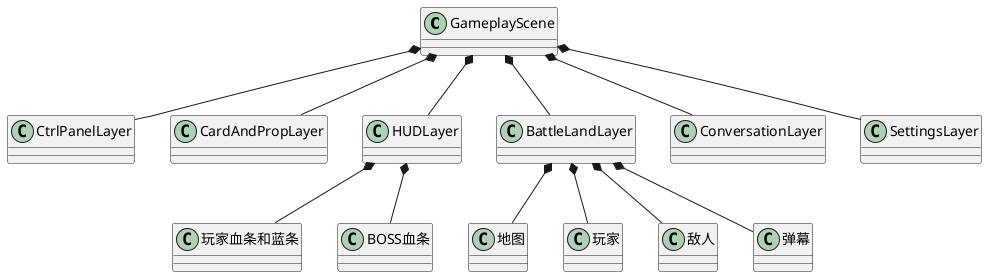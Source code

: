 @startuml

GameplayScene *-- CtrlPanelLayer
GameplayScene *-- CardAndPropLayer
GameplayScene *-- HUDLayer
GameplayScene *-- BattleLandLayer
GameplayScene *-- ConversationLayer
GameplayScene *-- SettingsLayer


BattleLandLayer *-- 地图
BattleLandLayer *-- 玩家
BattleLandLayer *-- 敌人
BattleLandLayer *-- 弹幕

HUDLayer *-- 玩家血条和蓝条
HUDLayer *-- BOSS血条

@enduml